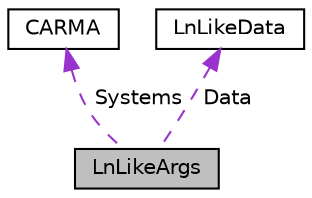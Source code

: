 digraph "LnLikeArgs"
{
  edge [fontname="Helvetica",fontsize="10",labelfontname="Helvetica",labelfontsize="10"];
  node [fontname="Helvetica",fontsize="10",shape=record];
  Node1 [label="LnLikeArgs",height=0.2,width=0.4,color="black", fillcolor="grey75", style="filled" fontcolor="black"];
  Node2 -> Node1 [dir="back",color="darkorchid3",fontsize="10",style="dashed",label=" Systems" ,fontname="Helvetica"];
  Node2 [label="CARMA",height=0.2,width=0.4,color="black", fillcolor="white", style="filled",URL="$class_c_a_r_m_a.html"];
  Node3 -> Node1 [dir="back",color="darkorchid3",fontsize="10",style="dashed",label=" Data" ,fontname="Helvetica"];
  Node3 [label="LnLikeData",height=0.2,width=0.4,color="black", fillcolor="white", style="filled",URL="$struct_ln_like_data.html"];
}
